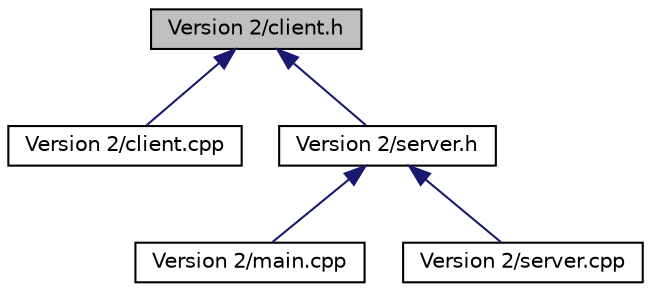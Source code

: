 digraph "Version 2/client.h"
{
 // LATEX_PDF_SIZE
  edge [fontname="Helvetica",fontsize="10",labelfontname="Helvetica",labelfontsize="10"];
  node [fontname="Helvetica",fontsize="10",shape=record];
  Node1 [label="Version 2/client.h",height=0.2,width=0.4,color="black", fillcolor="grey75", style="filled", fontcolor="black",tooltip=" "];
  Node1 -> Node2 [dir="back",color="midnightblue",fontsize="10",style="solid",fontname="Helvetica"];
  Node2 [label="Version 2/client.cpp",height=0.2,width=0.4,color="black", fillcolor="white", style="filled",URL="$_version_012_2client_8cpp.html",tooltip=" "];
  Node1 -> Node3 [dir="back",color="midnightblue",fontsize="10",style="solid",fontname="Helvetica"];
  Node3 [label="Version 2/server.h",height=0.2,width=0.4,color="black", fillcolor="white", style="filled",URL="$_version_012_2server_8h.html",tooltip=" "];
  Node3 -> Node4 [dir="back",color="midnightblue",fontsize="10",style="solid",fontname="Helvetica"];
  Node4 [label="Version 2/main.cpp",height=0.2,width=0.4,color="black", fillcolor="white", style="filled",URL="$_version_012_2main_8cpp.html",tooltip=" "];
  Node3 -> Node5 [dir="back",color="midnightblue",fontsize="10",style="solid",fontname="Helvetica"];
  Node5 [label="Version 2/server.cpp",height=0.2,width=0.4,color="black", fillcolor="white", style="filled",URL="$_version_012_2server_8cpp.html",tooltip=" "];
}
